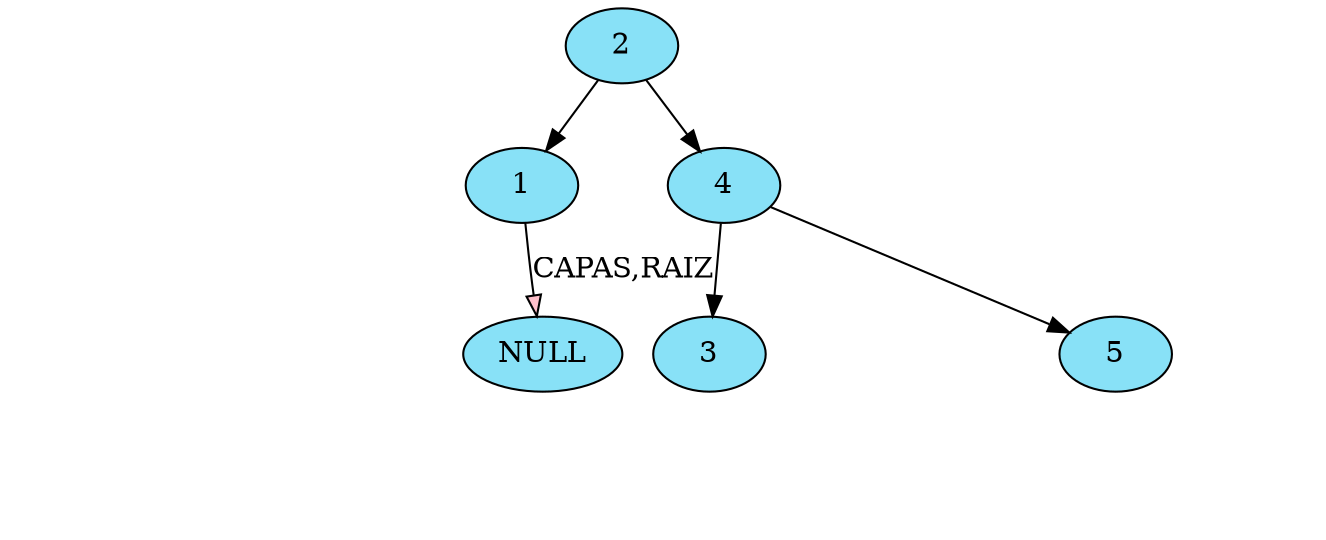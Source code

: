 digraph G {
nodesep=0; 
ranksep=0.4;
node[style = filled fillcolor="#88E1F7"];
	NodoAVL2[ label="2"  ];
	NodoAVL1[ label="1"];
NodoAVL2->NodoAVL1
	NodoAVL1[ label="1"  ];
Invisible2118512295[style=invis];
NodoAVL1-> Invisible2118512295[arrowsize=0 style= invisible] 
Invisible2118512295[style=invis];
NodoAVL1-> Invisible2118512295[arrowsize=0 style= invisible] 
	NodoAVL4[ label="4" ];
NodoAVL2->NodoAVL4
	NodoAVL4[ label="4"  ];
	NodoAVL3[ label="3"];
NodoAVL4->NodoAVL3
	NodoAVL3[ label="3"  ];
Invisible44849562[style=invis];
NodoAVL3-> Invisible44849562[arrowsize=0 style= invisible] 
Invisible44849562[style=invis];
NodoAVL3-> Invisible44849562[arrowsize=0 style= invisible] 
	NodoAVL5[ label="5" ];
NodoAVL4->NodoAVL5
	NodoAVL5[ label="5"  ];
Invisible97696000[style=invis];
NodoAVL5-> Invisible97696000[arrowsize=0 style= invisible] 
Invisible97696000[style=invis];
NodoAVL5-> Invisible97696000[arrowsize=0 style= invisible] 
NodoAVL1->NULL[label="CAPAS,RAIZ" fillcolor="pink"]
}